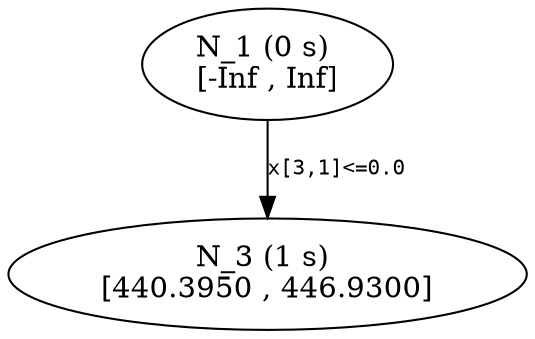 ## dot -Tpdf thisfile > thisfile.pdf 

digraph Branching_Tree {
	edge[fontname = "Courier", fontsize = 10];
	n1 [label= "N_1 (0 s) \n[-Inf , Inf]"];
	n3 [label= "N_3 (1 s) \n[440.3950 , 446.9300]"];
	n1 -> n3 [label= "x[3,1]<=0.0"];}